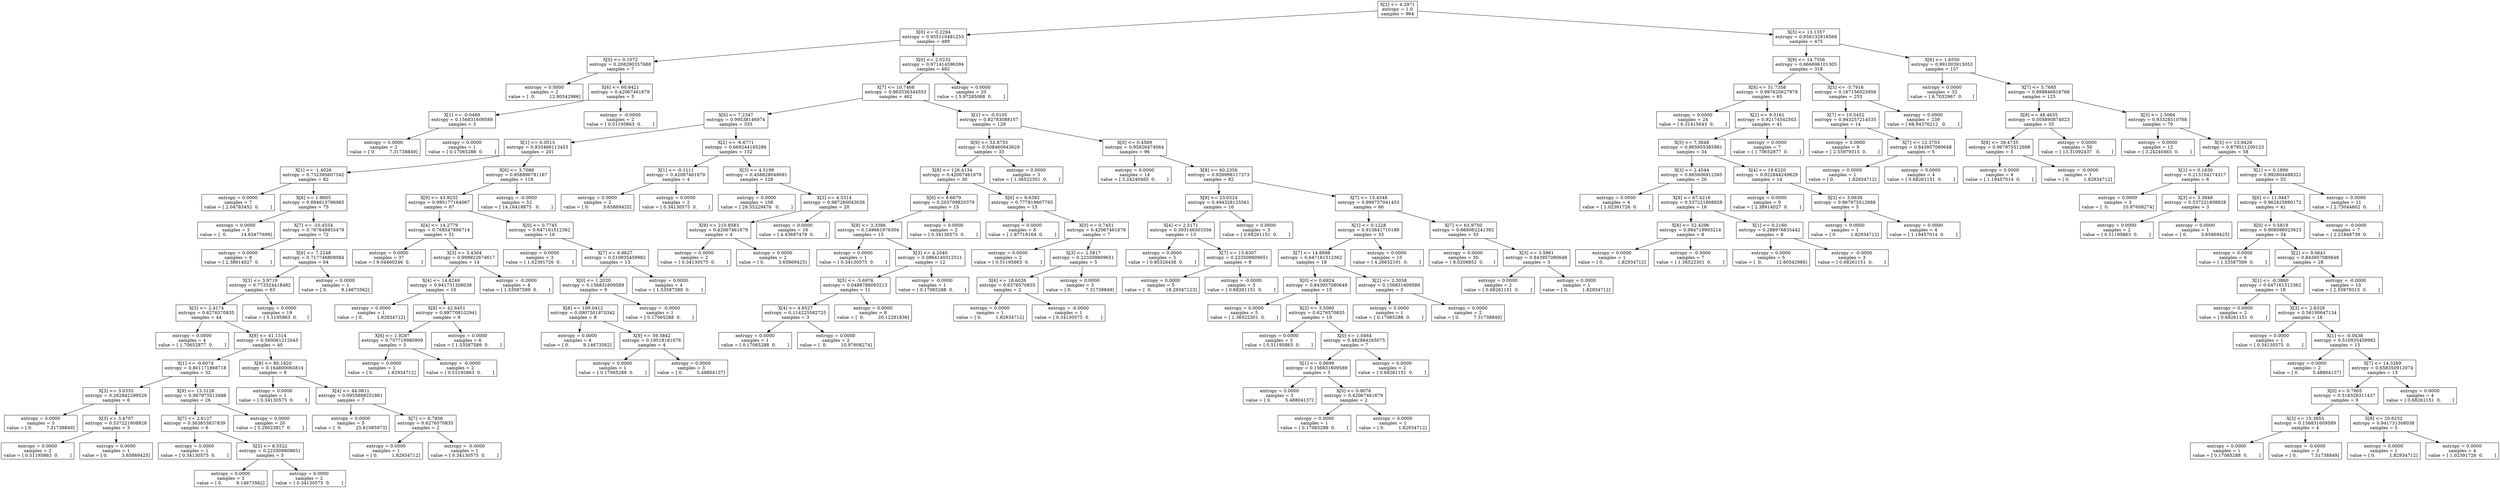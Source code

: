digraph Tree {
0 [label="X[2] <= 4.2971\nentropy = 1.0\nsamples = 964", shape="box"] ;
1 [label="X[0] <= 0.2294\nentropy = 0.955110481253\nsamples = 489", shape="box"] ;
0 -> 1 ;
2 [label="X[0] <= 0.1072\nentropy = 0.208290357688\nsamples = 7", shape="box"] ;
1 -> 2 ;
3 [label="entropy = 0.0000\nsamples = 2\nvalue = [  0.          12.80542986]", shape="box"] ;
2 -> 3 ;
4 [label="X[6] <= 60.8421\nentropy = 0.42067461679\nsamples = 5", shape="box"] ;
2 -> 4 ;
5 [label="X[1] <= -0.0489\nentropy = 0.156831609589\nsamples = 3", shape="box"] ;
4 -> 5 ;
6 [label="entropy = 0.0000\nsamples = 2\nvalue = [ 0.          7.31738849]", shape="box"] ;
5 -> 6 ;
7 [label="entropy = 0.0000\nsamples = 1\nvalue = [ 0.17065288  0.        ]", shape="box"] ;
5 -> 7 ;
8 [label="entropy = -0.0000\nsamples = 2\nvalue = [ 0.51195863  0.        ]", shape="box"] ;
4 -> 8 ;
9 [label="X[0] <= 2.0232\nentropy = 0.971414596394\nsamples = 482", shape="box"] ;
1 -> 9 ;
10 [label="X[7] <= 10.7468\nentropy = 0.963536344553\nsamples = 462", shape="box"] ;
9 -> 10 ;
11 [label="X[6] <= 7.2347\nentropy = 0.99538146974\nsamples = 333", shape="box"] ;
10 -> 11 ;
12 [label="X[1] <= 0.0515\nentropy = 0.933466113453\nsamples = 201", shape="box"] ;
11 -> 12 ;
13 [label="X[1] <= -1.4026\nentropy = 0.732395607542\nsamples = 82", shape="box"] ;
12 -> 13 ;
14 [label="entropy = 0.0000\nsamples = 7\nvalue = [ 2.04783452  0.        ]", shape="box"] ;
13 -> 14 ;
15 [label="X[6] <= 1.9005\nentropy = 0.694613766065\nsamples = 75", shape="box"] ;
13 -> 15 ;
16 [label="entropy = 0.0000\nsamples = 3\nvalue = [  0.          14.63477699]", shape="box"] ;
15 -> 16 ;
17 [label="X[7] <= -10.4554\nentropy = 0.767648855479\nsamples = 72", shape="box"] ;
15 -> 17 ;
18 [label="entropy = 0.0000\nsamples = 8\nvalue = [ 2.38914027  0.        ]", shape="box"] ;
17 -> 18 ;
19 [label="X[6] <= 7.2248\nentropy = 0.717746808084\nsamples = 64", shape="box"] ;
17 -> 19 ;
20 [label="X[3] <= 3.9719\nentropy = 0.773324418482\nsamples = 63", shape="box"] ;
19 -> 20 ;
21 [label="X[3] <= 2.4174\nentropy = 0.6276570835\nsamples = 44", shape="box"] ;
20 -> 21 ;
22 [label="entropy = 0.0000\nsamples = 4\nvalue = [ 1.70652877  0.        ]", shape="box"] ;
21 -> 22 ;
23 [label="X[9] <= 41.1314\nentropy = 0.560061212045\nsamples = 40", shape="box"] ;
21 -> 23 ;
24 [label="X[1] <= -0.6074\nentropy = 0.801171868718\nsamples = 32", shape="box"] ;
23 -> 24 ;
25 [label="X[3] <= 3.0333\nentropy = 0.262842299529\nsamples = 6", shape="box"] ;
24 -> 25 ;
26 [label="entropy = 0.0000\nsamples = 3\nvalue = [ 0.          7.31738849]", shape="box"] ;
25 -> 26 ;
27 [label="X[3] <= 3.4707\nentropy = 0.537221808928\nsamples = 3", shape="box"] ;
25 -> 27 ;
28 [label="entropy = 0.0000\nsamples = 2\nvalue = [ 0.51195863  0.        ]", shape="box"] ;
27 -> 28 ;
29 [label="entropy = 0.0000\nsamples = 1\nvalue = [ 0.          3.65869425]", shape="box"] ;
27 -> 29 ;
30 [label="X[9] <= 13.3126\nentropy = 0.967975512688\nsamples = 26", shape="box"] ;
24 -> 30 ;
31 [label="X[7] <= 2.6127\nentropy = 0.363853837839\nsamples = 6", shape="box"] ;
30 -> 31 ;
32 [label="entropy = 0.0000\nsamples = 1\nvalue = [ 0.34130575  0.        ]", shape="box"] ;
31 -> 32 ;
33 [label="X[5] <= 8.5522\nentropy = 0.223509809651\nsamples = 5", shape="box"] ;
31 -> 33 ;
34 [label="entropy = 0.0000\nsamples = 3\nvalue = [ 0.          9.14673562]", shape="box"] ;
33 -> 34 ;
35 [label="entropy = 0.0000\nsamples = 2\nvalue = [ 0.34130575  0.        ]", shape="box"] ;
33 -> 35 ;
36 [label="entropy = 0.0000\nsamples = 20\nvalue = [ 5.29023917  0.        ]", shape="box"] ;
30 -> 36 ;
37 [label="X[8] <= 80.1820\nentropy = 0.164800063814\nsamples = 8", shape="box"] ;
23 -> 37 ;
38 [label="entropy = 0.0000\nsamples = 1\nvalue = [ 0.34130575  0.        ]", shape="box"] ;
37 -> 38 ;
39 [label="X[4] <= 44.0811\nentropy = 0.0955888251861\nsamples = 7", shape="box"] ;
37 -> 39 ;
40 [label="entropy = 0.0000\nsamples = 5\nvalue = [  0.          25.61085973]", shape="box"] ;
39 -> 40 ;
41 [label="X[7] <= 8.7856\nentropy = 0.6276570835\nsamples = 2", shape="box"] ;
39 -> 41 ;
42 [label="entropy = 0.0000\nsamples = 1\nvalue = [ 0.          1.82934712]", shape="box"] ;
41 -> 42 ;
43 [label="entropy = -0.0000\nsamples = 1\nvalue = [ 0.34130575  0.        ]", shape="box"] ;
41 -> 43 ;
44 [label="entropy = 0.0000\nsamples = 19\nvalue = [ 5.1195863  0.       ]", shape="box"] ;
20 -> 44 ;
45 [label="entropy = 0.0000\nsamples = 1\nvalue = [ 0.          9.14673562]", shape="box"] ;
19 -> 45 ;
46 [label="X[6] <= 3.7086\nentropy = 0.958896781167\nsamples = 119", shape="box"] ;
12 -> 46 ;
47 [label="X[9] <= 43.9232\nentropy = 0.995177164067\nsamples = 67", shape="box"] ;
46 -> 47 ;
48 [label="X[4] <= 14.2779\nentropy = 0.768547866714\nsamples = 51", shape="box"] ;
47 -> 48 ;
49 [label="entropy = 0.0000\nsamples = 37\nvalue = [ 9.04460246  0.        ]", shape="box"] ;
48 -> 49 ;
50 [label="X[3] <= 3.4304\nentropy = 0.999922674617\nsamples = 14", shape="box"] ;
48 -> 50 ;
51 [label="X[4] <= 14.6249\nentropy = 0.941731308038\nsamples = 10", shape="box"] ;
50 -> 51 ;
52 [label="entropy = 0.0000\nsamples = 1\nvalue = [ 0.          1.82934712]", shape="box"] ;
51 -> 52 ;
53 [label="X[8] <= 42.6451\nentropy = 0.997708102941\nsamples = 9", shape="box"] ;
51 -> 53 ;
54 [label="X[6] <= 1.9287\nentropy = 0.757719980909\nsamples = 3", shape="box"] ;
53 -> 54 ;
55 [label="entropy = 0.0000\nsamples = 1\nvalue = [ 0.          1.82934712]", shape="box"] ;
54 -> 55 ;
56 [label="entropy = -0.0000\nsamples = 2\nvalue = [ 0.51195863  0.        ]", shape="box"] ;
54 -> 56 ;
57 [label="entropy = 0.0000\nsamples = 6\nvalue = [ 1.53587589  0.        ]", shape="box"] ;
53 -> 57 ;
58 [label="entropy = -0.0000\nsamples = 4\nvalue = [ 1.53587589  0.        ]", shape="box"] ;
50 -> 58 ;
59 [label="X[0] <= 0.7745\nentropy = 0.647161512362\nsamples = 16", shape="box"] ;
47 -> 59 ;
60 [label="entropy = 0.0000\nsamples = 3\nvalue = [ 1.02391726  0.        ]", shape="box"] ;
59 -> 60 ;
61 [label="X[7] <= 6.8627\nentropy = 0.510935459982\nsamples = 13", shape="box"] ;
59 -> 61 ;
62 [label="X[0] <= 1.2020\nentropy = 0.156831609589\nsamples = 9", shape="box"] ;
61 -> 62 ;
63 [label="X[8] <= 109.0412\nentropy = 0.0907501870342\nsamples = 8", shape="box"] ;
62 -> 63 ;
64 [label="entropy = 0.0000\nsamples = 4\nvalue = [ 0.          9.14673562]", shape="box"] ;
63 -> 64 ;
65 [label="X[9] <= 59.3842\nentropy = 0.19518181076\nsamples = 4", shape="box"] ;
63 -> 65 ;
66 [label="entropy = 0.0000\nsamples = 1\nvalue = [ 0.17065288  0.        ]", shape="box"] ;
65 -> 66 ;
67 [label="entropy = 0.0000\nsamples = 3\nvalue = [ 0.          5.48804137]", shape="box"] ;
65 -> 67 ;
68 [label="entropy = -0.0000\nsamples = 1\nvalue = [ 0.17065288  0.        ]", shape="box"] ;
62 -> 68 ;
69 [label="entropy = 0.0000\nsamples = 4\nvalue = [ 1.53587589  0.        ]", shape="box"] ;
61 -> 69 ;
70 [label="entropy = -0.0000\nsamples = 52\nvalue = [ 14.16418875   0.        ]", shape="box"] ;
46 -> 70 ;
71 [label="X[2] <= -6.6771\nentropy = 0.669244165286\nsamples = 132", shape="box"] ;
11 -> 71 ;
72 [label="X[1] <= -0.1111\nentropy = 0.42067461679\nsamples = 4", shape="box"] ;
71 -> 72 ;
73 [label="entropy = 0.0000\nsamples = 2\nvalue = [ 0.          3.65869425]", shape="box"] ;
72 -> 73 ;
74 [label="entropy = 0.0000\nsamples = 2\nvalue = [ 0.34130575  0.        ]", shape="box"] ;
72 -> 74 ;
75 [label="X[3] <= 4.5199\nentropy = 0.458828048691\nsamples = 128", shape="box"] ;
71 -> 75 ;
76 [label="entropy = 0.0000\nsamples = 108\nvalue = [ 29.35229476   0.        ]", shape="box"] ;
75 -> 76 ;
77 [label="X[3] <= 4.5314\nentropy = 0.987260043036\nsamples = 20", shape="box"] ;
75 -> 77 ;
78 [label="X[9] <= 210.8583\nentropy = 0.42067461679\nsamples = 4", shape="box"] ;
77 -> 78 ;
79 [label="entropy = 0.0000\nsamples = 2\nvalue = [ 0.34130575  0.        ]", shape="box"] ;
78 -> 79 ;
80 [label="entropy = 0.0000\nsamples = 2\nvalue = [ 0.          3.65869425]", shape="box"] ;
78 -> 80 ;
81 [label="entropy = 0.0000\nsamples = 16\nvalue = [ 4.43697479  0.        ]", shape="box"] ;
77 -> 81 ;
82 [label="X[1] <= -0.0105\nentropy = 0.82783088157\nsamples = 129", shape="box"] ;
10 -> 82 ;
83 [label="X[9] <= 53.8755\nentropy = 0.508460943629\nsamples = 33", shape="box"] ;
82 -> 83 ;
84 [label="X[8] <= 126.4134\nentropy = 0.42067461679\nsamples = 30", shape="box"] ;
83 -> 84 ;
85 [label="X[6] <= 8.6679\nentropy = 0.203709820379\nsamples = 15", shape="box"] ;
84 -> 85 ;
86 [label="X[9] <= 3.3386\nentropy = 0.149661976304\nsamples = 13", shape="box"] ;
85 -> 86 ;
87 [label="entropy = 0.0000\nsamples = 1\nvalue = [ 0.34130575  0.        ]", shape="box"] ;
86 -> 87 ;
88 [label="X[3] <= 4.2040\nentropy = 0.0864140312511\nsamples = 12", shape="box"] ;
86 -> 88 ;
89 [label="X[5] <= -5.6976\nentropy = 0.0488788093213\nsamples = 11", shape="box"] ;
88 -> 89 ;
90 [label="X[4] <= 4.8527\nentropy = 0.114225582725\nsamples = 3", shape="box"] ;
89 -> 90 ;
91 [label="entropy = 0.0000\nsamples = 1\nvalue = [ 0.17065288  0.        ]", shape="box"] ;
90 -> 91 ;
92 [label="entropy = 0.0000\nsamples = 2\nvalue = [  0.          10.97608274]", shape="box"] ;
90 -> 92 ;
93 [label="entropy = 0.0000\nsamples = 8\nvalue = [  0.          20.12281836]", shape="box"] ;
89 -> 93 ;
94 [label="entropy = -0.0000\nsamples = 1\nvalue = [ 0.17065288  0.        ]", shape="box"] ;
88 -> 94 ;
95 [label="entropy = 0.0000\nsamples = 2\nvalue = [ 0.34130575  0.        ]", shape="box"] ;
85 -> 95 ;
96 [label="X[6] <= 9.6382\nentropy = 0.777819607765\nsamples = 15", shape="box"] ;
84 -> 96 ;
97 [label="entropy = 0.0000\nsamples = 8\nvalue = [ 1.87718164  0.        ]", shape="box"] ;
96 -> 97 ;
98 [label="X[0] <= 0.7451\nentropy = 0.42067461679\nsamples = 7", shape="box"] ;
96 -> 98 ;
99 [label="entropy = 0.0000\nsamples = 2\nvalue = [ 0.51195863  0.        ]", shape="box"] ;
98 -> 99 ;
100 [label="X[3] <= 2.5817\nentropy = 0.223509809651\nsamples = 5", shape="box"] ;
98 -> 100 ;
101 [label="X[6] <= 18.6026\nentropy = 0.6276570835\nsamples = 2", shape="box"] ;
100 -> 101 ;
102 [label="entropy = 0.0000\nsamples = 1\nvalue = [ 0.          1.82934712]", shape="box"] ;
101 -> 102 ;
103 [label="entropy = -0.0000\nsamples = 1\nvalue = [ 0.34130575  0.        ]", shape="box"] ;
101 -> 103 ;
104 [label="entropy = 0.0000\nsamples = 3\nvalue = [ 0.          7.31738849]", shape="box"] ;
100 -> 104 ;
105 [label="entropy = 0.0000\nsamples = 3\nvalue = [ 1.36522301  0.        ]", shape="box"] ;
83 -> 105 ;
106 [label="X[0] <= 0.4569\nentropy = 0.95826474064\nsamples = 96", shape="box"] ;
82 -> 106 ;
107 [label="entropy = 0.0000\nsamples = 14\nvalue = [ 3.24240465  0.        ]", shape="box"] ;
106 -> 107 ;
108 [label="X[8] <= 60.2356\nentropy = 0.926998117373\nsamples = 82", shape="box"] ;
106 -> 108 ;
109 [label="X[9] <= 23.0524\nentropy = 0.494328125561\nsamples = 16", shape="box"] ;
108 -> 109 ;
110 [label="X[4] <= 2.5171\nentropy = 0.393146503356\nsamples = 13", shape="box"] ;
109 -> 110 ;
111 [label="entropy = 0.0000\nsamples = 5\nvalue = [ 0.85326438  0.        ]", shape="box"] ;
110 -> 111 ;
112 [label="X[7] <= 15.8307\nentropy = 0.223509809651\nsamples = 8", shape="box"] ;
110 -> 112 ;
113 [label="entropy = 0.0000\nsamples = 5\nvalue = [  0.          18.29347123]", shape="box"] ;
112 -> 113 ;
114 [label="entropy = -0.0000\nsamples = 3\nvalue = [ 0.68261151  0.        ]", shape="box"] ;
112 -> 114 ;
115 [label="entropy = 0.0000\nsamples = 3\nvalue = [ 0.68261151  0.        ]", shape="box"] ;
109 -> 115 ;
116 [label="X[7] <= 15.4548\nentropy = 0.999757041453\nsamples = 66", shape="box"] ;
108 -> 116 ;
117 [label="X[1] <= 0.1228\nentropy = 0.913641710189\nsamples = 33", shape="box"] ;
116 -> 117 ;
118 [label="X[7] <= 14.8898\nentropy = 0.647161512362\nsamples = 18", shape="box"] ;
117 -> 118 ;
119 [label="X[0] <= 0.6924\nentropy = 0.843957080648\nsamples = 15", shape="box"] ;
118 -> 119 ;
120 [label="entropy = 0.0000\nsamples = 5\nvalue = [ 1.36522301  0.        ]", shape="box"] ;
119 -> 120 ;
121 [label="X[3] <= 3.5060\nentropy = 0.6276570835\nsamples = 10", shape="box"] ;
119 -> 121 ;
122 [label="entropy = 0.0000\nsamples = 3\nvalue = [ 0.51195863  0.        ]", shape="box"] ;
121 -> 122 ;
123 [label="X[0] <= 1.0464\nentropy = 0.482884265075\nsamples = 7", shape="box"] ;
121 -> 123 ;
124 [label="X[1] <= 0.0699\nentropy = 0.156831609589\nsamples = 5", shape="box"] ;
123 -> 124 ;
125 [label="entropy = 0.0000\nsamples = 3\nvalue = [ 0.          5.48804137]", shape="box"] ;
124 -> 125 ;
126 [label="X[0] <= 0.9076\nentropy = 0.42067461679\nsamples = 2", shape="box"] ;
124 -> 126 ;
127 [label="entropy = 0.0000\nsamples = 1\nvalue = [ 0.17065288  0.        ]", shape="box"] ;
126 -> 127 ;
128 [label="entropy = 0.0000\nsamples = 1\nvalue = [ 0.          1.82934712]", shape="box"] ;
126 -> 128 ;
129 [label="entropy = 0.0000\nsamples = 2\nvalue = [ 0.68261151  0.        ]", shape="box"] ;
123 -> 129 ;
130 [label="X[2] <= 2.3058\nentropy = 0.156831609589\nsamples = 3", shape="box"] ;
118 -> 130 ;
131 [label="entropy = 0.0000\nsamples = 1\nvalue = [ 0.17065288  0.        ]", shape="box"] ;
130 -> 131 ;
132 [label="entropy = 0.0000\nsamples = 2\nvalue = [ 0.          7.31738849]", shape="box"] ;
130 -> 132 ;
133 [label="entropy = 0.0000\nsamples = 15\nvalue = [ 4.26632191  0.        ]", shape="box"] ;
117 -> 133 ;
134 [label="X[7] <= 63.9750\nentropy = 0.666062241392\nsamples = 33", shape="box"] ;
116 -> 134 ;
135 [label="entropy = 0.0000\nsamples = 30\nvalue = [ 8.0206852  0.       ]", shape="box"] ;
134 -> 135 ;
136 [label="X[3] <= 3.5961\nentropy = 0.843957080648\nsamples = 3", shape="box"] ;
134 -> 136 ;
137 [label="entropy = 0.0000\nsamples = 2\nvalue = [ 0.68261151  0.        ]", shape="box"] ;
136 -> 137 ;
138 [label="entropy = 0.0000\nsamples = 1\nvalue = [ 0.          1.82934712]", shape="box"] ;
136 -> 138 ;
139 [label="entropy = 0.0000\nsamples = 20\nvalue = [ 5.97285068  0.        ]", shape="box"] ;
9 -> 139 ;
140 [label="X[5] <= 13.1357\nentropy = 0.858132818568\nsamples = 475", shape="box"] ;
0 -> 140 ;
141 [label="X[9] <= 14.7556\nentropy = 0.666696101305\nsamples = 318", shape="box"] ;
140 -> 141 ;
142 [label="X[8] <= 51.7358\nentropy = 0.997620627978\nsamples = 65", shape="box"] ;
141 -> 142 ;
143 [label="entropy = 0.0000\nsamples = 24\nvalue = [ 6.31415643  0.        ]", shape="box"] ;
142 -> 143 ;
144 [label="X[2] <= 9.3161\nentropy = 0.92174542503\nsamples = 41", shape="box"] ;
142 -> 144 ;
145 [label="X[5] <= 7.3648\nentropy = 0.865955385981\nsamples = 34", shape="box"] ;
144 -> 145 ;
146 [label="X[3] <= 2.4544\nentropy = 0.665606912365\nsamples = 20", shape="box"] ;
145 -> 146 ;
147 [label="entropy = 0.0000\nsamples = 4\nvalue = [ 1.02391726  0.        ]", shape="box"] ;
146 -> 147 ;
148 [label="X[8] <= 67.4216\nentropy = 0.537221808928\nsamples = 16", shape="box"] ;
146 -> 148 ;
149 [label="X[8] <= 52.4296\nentropy = 0.984719903214\nsamples = 8", shape="box"] ;
148 -> 149 ;
150 [label="entropy = 0.0000\nsamples = 1\nvalue = [ 0.          1.82934712]", shape="box"] ;
149 -> 150 ;
151 [label="entropy = -0.0000\nsamples = 7\nvalue = [ 1.36522301  0.        ]", shape="box"] ;
149 -> 151 ;
152 [label="X[1] <= 0.2160\nentropy = 0.288976835442\nsamples = 8", shape="box"] ;
148 -> 152 ;
153 [label="entropy = 0.0000\nsamples = 5\nvalue = [  0.          12.80542986]", shape="box"] ;
152 -> 153 ;
154 [label="entropy = -0.0000\nsamples = 3\nvalue = [ 0.68261151  0.        ]", shape="box"] ;
152 -> 154 ;
155 [label="X[4] <= 19.6220\nentropy = 0.922844249629\nsamples = 14", shape="box"] ;
145 -> 155 ;
156 [label="entropy = 0.0000\nsamples = 9\nvalue = [ 2.38914027  0.        ]", shape="box"] ;
155 -> 156 ;
157 [label="X[3] <= 3.0638\nentropy = 0.967975512688\nsamples = 5", shape="box"] ;
155 -> 157 ;
158 [label="entropy = 0.0000\nsamples = 1\nvalue = [ 0.          1.82934712]", shape="box"] ;
157 -> 158 ;
159 [label="entropy = 0.0000\nsamples = 4\nvalue = [ 1.19457014  0.        ]", shape="box"] ;
157 -> 159 ;
160 [label="entropy = 0.0000\nsamples = 7\nvalue = [ 1.70652877  0.        ]", shape="box"] ;
144 -> 160 ;
161 [label="X[5] <= -5.7916\nentropy = 0.167156025956\nsamples = 253", shape="box"] ;
141 -> 161 ;
162 [label="X[7] <= 10.5452\nentropy = 0.943257214535\nsamples = 14", shape="box"] ;
161 -> 162 ;
163 [label="entropy = 0.0000\nsamples = 9\nvalue = [ 2.55979315  0.        ]", shape="box"] ;
162 -> 163 ;
164 [label="X[7] <= 12.3703\nentropy = 0.843957080648\nsamples = 5", shape="box"] ;
162 -> 164 ;
165 [label="entropy = 0.0000\nsamples = 1\nvalue = [ 0.          1.82934712]", shape="box"] ;
164 -> 165 ;
166 [label="entropy = 0.0000\nsamples = 4\nvalue = [ 0.68261151  0.        ]", shape="box"] ;
164 -> 166 ;
167 [label="entropy = 0.0000\nsamples = 239\nvalue = [ 68.94376212   0.        ]", shape="box"] ;
161 -> 167 ;
168 [label="X[6] <= 1.6550\nentropy = 0.991003913053\nsamples = 157", shape="box"] ;
140 -> 168 ;
169 [label="entropy = 0.0000\nsamples = 32\nvalue = [ 8.7032967  0.       ]", shape="box"] ;
168 -> 169 ;
170 [label="X[7] <= 5.7685\nentropy = 0.999846816768\nsamples = 125", shape="box"] ;
168 -> 170 ;
171 [label="X[8] <= 48.4635\nentropy = 0.505890874023\nsamples = 55", shape="box"] ;
170 -> 171 ;
172 [label="X[8] <= 39.4735\nentropy = 0.967975512688\nsamples = 5", shape="box"] ;
171 -> 172 ;
173 [label="entropy = 0.0000\nsamples = 4\nvalue = [ 1.19457014  0.        ]", shape="box"] ;
172 -> 173 ;
174 [label="entropy = -0.0000\nsamples = 1\nvalue = [ 0.          1.82934712]", shape="box"] ;
172 -> 174 ;
175 [label="entropy = 0.0000\nsamples = 50\nvalue = [ 13.31092437   0.        ]", shape="box"] ;
171 -> 175 ;
176 [label="X[3] <= 2.5084\nentropy = 0.93328510768\nsamples = 70", shape="box"] ;
170 -> 176 ;
177 [label="entropy = 0.0000\nsamples = 12\nvalue = [ 3.24240465  0.        ]", shape="box"] ;
176 -> 177 ;
178 [label="X[5] <= 13.9429\nentropy = 0.879511209123\nsamples = 58", shape="box"] ;
176 -> 178 ;
179 [label="X[1] <= 0.1630\nentropy = 0.213104174317\nsamples = 6", shape="box"] ;
178 -> 179 ;
180 [label="entropy = 0.0000\nsamples = 3\nvalue = [  0.          10.97608274]", shape="box"] ;
179 -> 180 ;
181 [label="X[3] <= 3.3948\nentropy = 0.537221808928\nsamples = 3", shape="box"] ;
179 -> 181 ;
182 [label="entropy = 0.0000\nsamples = 2\nvalue = [ 0.51195863  0.        ]", shape="box"] ;
181 -> 182 ;
183 [label="entropy = 0.0000\nsamples = 1\nvalue = [ 0.          3.65869425]", shape="box"] ;
181 -> 183 ;
184 [label="X[1] <= 0.1890\nentropy = 0.992604488321\nsamples = 52", shape="box"] ;
178 -> 184 ;
185 [label="X[6] <= 11.0447\nentropy = 0.962425890172\nsamples = 41", shape="box"] ;
184 -> 185 ;
186 [label="X[0] <= 0.5819\nentropy = 0.908096023623\nsamples = 34", shape="box"] ;
185 -> 186 ;
187 [label="entropy = 0.0000\nsamples = 6\nvalue = [ 1.53587589  0.        ]", shape="box"] ;
186 -> 187 ;
188 [label="X[2] <= 9.0641\nentropy = 0.843957080648\nsamples = 28", shape="box"] ;
186 -> 188 ;
189 [label="X[1] <= -0.3860\nentropy = 0.647161512362\nsamples = 18", shape="box"] ;
188 -> 189 ;
190 [label="entropy = 0.0000\nsamples = 2\nvalue = [ 0.68261151  0.        ]", shape="box"] ;
189 -> 190 ;
191 [label="X[3] <= 2.6329\nentropy = 0.56190647134\nsamples = 16", shape="box"] ;
189 -> 191 ;
192 [label="entropy = 0.0000\nsamples = 1\nvalue = [ 0.34130575  0.        ]", shape="box"] ;
191 -> 192 ;
193 [label="X[1] <= -0.0438\nentropy = 0.510935459982\nsamples = 15", shape="box"] ;
191 -> 193 ;
194 [label="entropy = 0.0000\nsamples = 2\nvalue = [ 0.          5.48804137]", shape="box"] ;
193 -> 194 ;
195 [label="X[7] <= 14.3269\nentropy = 0.658350912074\nsamples = 13", shape="box"] ;
193 -> 195 ;
196 [label="X[0] <= 0.7805\nentropy = 0.516328311437\nsamples = 9", shape="box"] ;
195 -> 196 ;
197 [label="X[5] <= 15.3853\nentropy = 0.156831609589\nsamples = 4", shape="box"] ;
196 -> 197 ;
198 [label="entropy = 0.0000\nsamples = 1\nvalue = [ 0.17065288  0.        ]", shape="box"] ;
197 -> 198 ;
199 [label="entropy = -0.0000\nsamples = 3\nvalue = [ 0.          7.31738849]", shape="box"] ;
197 -> 199 ;
200 [label="X[9] <= 20.6252\nentropy = 0.941731308038\nsamples = 5", shape="box"] ;
196 -> 200 ;
201 [label="entropy = 0.0000\nsamples = 1\nvalue = [ 0.          1.82934712]", shape="box"] ;
200 -> 201 ;
202 [label="entropy = 0.0000\nsamples = 4\nvalue = [ 1.02391726  0.        ]", shape="box"] ;
200 -> 202 ;
203 [label="entropy = 0.0000\nsamples = 4\nvalue = [ 0.68261151  0.        ]", shape="box"] ;
195 -> 203 ;
204 [label="entropy = -0.0000\nsamples = 10\nvalue = [ 2.55979315  0.        ]", shape="box"] ;
188 -> 204 ;
205 [label="entropy = -0.0000\nsamples = 7\nvalue = [ 2.21848739  0.        ]", shape="box"] ;
185 -> 205 ;
206 [label="entropy = 0.0000\nsamples = 11\nvalue = [ 2.73044602  0.        ]", shape="box"] ;
184 -> 206 ;
}
